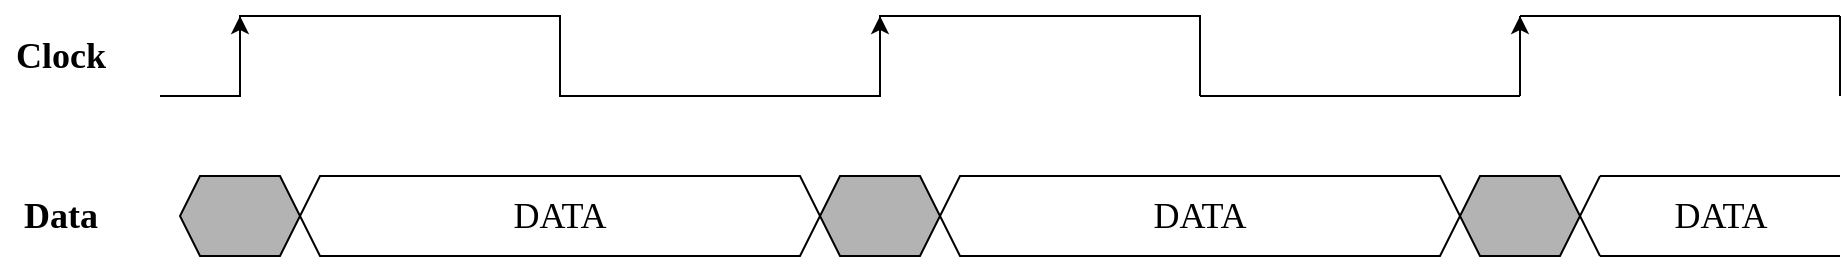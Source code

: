 <mxfile version="14.9.8" type="github">
  <diagram id="1rc1tk0ybDAFMCqroXJa" name="Page-1">
    <mxGraphModel dx="1117" dy="683" grid="1" gridSize="10" guides="1" tooltips="1" connect="1" arrows="1" fold="1" page="1" pageScale="1" pageWidth="827" pageHeight="1169" background="#ffffff" math="0" shadow="0">
      <root>
        <mxCell id="0" />
        <mxCell id="1" parent="0" />
        <mxCell id="zokwrhcNia9JvIFrKmG5-4" value="" style="shape=partialRectangle;whiteSpace=wrap;html=1;bottom=0;right=0;fillColor=none;" vertex="1" parent="1">
          <mxGeometry x="160" y="160" width="160" height="40" as="geometry" />
        </mxCell>
        <mxCell id="zokwrhcNia9JvIFrKmG5-5" value="" style="shape=partialRectangle;whiteSpace=wrap;html=1;bottom=1;right=1;left=1;top=0;fillColor=none;routingCenterX=-0.5;" vertex="1" parent="1">
          <mxGeometry x="320" y="160" width="160" height="40" as="geometry" />
        </mxCell>
        <mxCell id="zokwrhcNia9JvIFrKmG5-12" value="" style="endArrow=none;html=1;" edge="1" parent="1">
          <mxGeometry width="50" height="50" relative="1" as="geometry">
            <mxPoint x="120" y="200" as="sourcePoint" />
            <mxPoint x="160" y="200" as="targetPoint" />
          </mxGeometry>
        </mxCell>
        <mxCell id="zokwrhcNia9JvIFrKmG5-44" value="" style="shape=partialRectangle;whiteSpace=wrap;html=1;bottom=0;right=0;fillColor=none;" vertex="1" parent="1">
          <mxGeometry x="480" y="160" width="160" height="40" as="geometry" />
        </mxCell>
        <mxCell id="zokwrhcNia9JvIFrKmG5-89" value="" style="endArrow=none;html=1;exitX=1;exitY=1;exitDx=0;exitDy=0;" edge="1" parent="1" source="zokwrhcNia9JvIFrKmG5-44">
          <mxGeometry width="50" height="50" relative="1" as="geometry">
            <mxPoint x="590" y="210" as="sourcePoint" />
            <mxPoint x="640" y="160" as="targetPoint" />
          </mxGeometry>
        </mxCell>
        <mxCell id="zokwrhcNia9JvIFrKmG5-90" value="" style="endArrow=none;html=1;" edge="1" parent="1">
          <mxGeometry width="50" height="50" relative="1" as="geometry">
            <mxPoint x="640" y="200" as="sourcePoint" />
            <mxPoint x="800" y="200" as="targetPoint" />
          </mxGeometry>
        </mxCell>
        <mxCell id="zokwrhcNia9JvIFrKmG5-91" value="" style="endArrow=none;html=1;" edge="1" parent="1">
          <mxGeometry width="50" height="50" relative="1" as="geometry">
            <mxPoint x="800" y="200" as="sourcePoint" />
            <mxPoint x="800" y="160" as="targetPoint" />
          </mxGeometry>
        </mxCell>
        <mxCell id="zokwrhcNia9JvIFrKmG5-92" value="" style="endArrow=none;html=1;" edge="1" parent="1">
          <mxGeometry width="50" height="50" relative="1" as="geometry">
            <mxPoint x="800" y="160" as="sourcePoint" />
            <mxPoint x="960" y="160" as="targetPoint" />
          </mxGeometry>
        </mxCell>
        <mxCell id="zokwrhcNia9JvIFrKmG5-93" value="" style="endArrow=none;html=1;" edge="1" parent="1">
          <mxGeometry width="50" height="50" relative="1" as="geometry">
            <mxPoint x="960" y="200" as="sourcePoint" />
            <mxPoint x="960" y="160" as="targetPoint" />
          </mxGeometry>
        </mxCell>
        <mxCell id="zokwrhcNia9JvIFrKmG5-101" value="" style="shape=hexagon;perimeter=hexagonPerimeter2;whiteSpace=wrap;html=1;fixedSize=1;size=10;gradientDirection=radial;fillColor=#B3B3B3;" vertex="1" parent="1">
          <mxGeometry x="130" y="240" width="60" height="40" as="geometry" />
        </mxCell>
        <mxCell id="zokwrhcNia9JvIFrKmG5-102" value="&lt;pre style=&quot;font-size: 18px&quot;&gt;&lt;font face=&quot;Times New Roman&quot;&gt;DATA&lt;/font&gt;&lt;/pre&gt;" style="shape=hexagon;perimeter=hexagonPerimeter2;whiteSpace=wrap;html=1;fixedSize=1;size=10;" vertex="1" parent="1">
          <mxGeometry x="190" y="240" width="260" height="40" as="geometry" />
        </mxCell>
        <mxCell id="zokwrhcNia9JvIFrKmG5-103" value="" style="shape=hexagon;perimeter=hexagonPerimeter2;whiteSpace=wrap;html=1;fixedSize=1;size=10;fillColor=#B3B3B3;" vertex="1" parent="1">
          <mxGeometry x="450" y="240" width="60" height="40" as="geometry" />
        </mxCell>
        <mxCell id="zokwrhcNia9JvIFrKmG5-104" value="&lt;pre style=&quot;font-size: 18px&quot;&gt;&lt;font face=&quot;Times New Roman&quot;&gt;DATA&lt;/font&gt;&lt;/pre&gt;" style="shape=hexagon;perimeter=hexagonPerimeter2;whiteSpace=wrap;html=1;fixedSize=1;size=10;" vertex="1" parent="1">
          <mxGeometry x="510" y="240" width="260" height="40" as="geometry" />
        </mxCell>
        <mxCell id="zokwrhcNia9JvIFrKmG5-105" value="" style="shape=hexagon;perimeter=hexagonPerimeter2;whiteSpace=wrap;html=1;fixedSize=1;size=10;fillColor=#B3B3B3;" vertex="1" parent="1">
          <mxGeometry x="770" y="240" width="60" height="40" as="geometry" />
        </mxCell>
        <mxCell id="zokwrhcNia9JvIFrKmG5-107" value="" style="endArrow=none;html=1;shadow=0;" edge="1" parent="1">
          <mxGeometry width="50" height="50" relative="1" as="geometry">
            <mxPoint x="830" y="260" as="sourcePoint" />
            <mxPoint x="840" y="240" as="targetPoint" />
          </mxGeometry>
        </mxCell>
        <mxCell id="zokwrhcNia9JvIFrKmG5-108" value="" style="endArrow=none;html=1;shadow=0;strokeColor=#000000;" edge="1" parent="1">
          <mxGeometry width="50" height="50" relative="1" as="geometry">
            <mxPoint x="830" y="260" as="sourcePoint" />
            <mxPoint x="840" y="280" as="targetPoint" />
          </mxGeometry>
        </mxCell>
        <mxCell id="zokwrhcNia9JvIFrKmG5-109" value="" style="endArrow=none;html=1;shadow=0;" edge="1" parent="1">
          <mxGeometry width="50" height="50" relative="1" as="geometry">
            <mxPoint x="840" y="240" as="sourcePoint" />
            <mxPoint x="960" y="240" as="targetPoint" />
          </mxGeometry>
        </mxCell>
        <mxCell id="zokwrhcNia9JvIFrKmG5-110" value="" style="endArrow=none;html=1;shadow=0;" edge="1" parent="1">
          <mxGeometry width="50" height="50" relative="1" as="geometry">
            <mxPoint x="840" y="280" as="sourcePoint" />
            <mxPoint x="960" y="280" as="targetPoint" />
          </mxGeometry>
        </mxCell>
        <mxCell id="zokwrhcNia9JvIFrKmG5-111" value="&lt;pre style=&quot;font-size: 18px&quot;&gt;&lt;font face=&quot;Times New Roman&quot;&gt;DATA&lt;/font&gt;&lt;/pre&gt;" style="text;html=1;align=center;verticalAlign=middle;resizable=0;points=[];autosize=1;strokeColor=none;" vertex="1" parent="1">
          <mxGeometry x="870" y="230" width="60" height="60" as="geometry" />
        </mxCell>
        <mxCell id="zokwrhcNia9JvIFrKmG5-112" value="" style="endArrow=classic;html=1;shadow=0;strokeColor=#000000;entryX=0;entryY=0;entryDx=0;entryDy=0;" edge="1" parent="1" target="zokwrhcNia9JvIFrKmG5-4">
          <mxGeometry width="50" height="50" relative="1" as="geometry">
            <mxPoint x="160" y="200" as="sourcePoint" />
            <mxPoint y="190" as="targetPoint" />
          </mxGeometry>
        </mxCell>
        <mxCell id="zokwrhcNia9JvIFrKmG5-113" value="" style="endArrow=classic;html=1;shadow=0;strokeColor=#000000;" edge="1" parent="1">
          <mxGeometry width="50" height="50" relative="1" as="geometry">
            <mxPoint x="480" y="200" as="sourcePoint" />
            <mxPoint x="480" y="160" as="targetPoint" />
          </mxGeometry>
        </mxCell>
        <mxCell id="zokwrhcNia9JvIFrKmG5-114" value="" style="endArrow=classic;html=1;shadow=0;strokeColor=#000000;" edge="1" parent="1">
          <mxGeometry width="50" height="50" relative="1" as="geometry">
            <mxPoint x="800" y="200" as="sourcePoint" />
            <mxPoint x="800" y="160" as="targetPoint" />
          </mxGeometry>
        </mxCell>
        <mxCell id="zokwrhcNia9JvIFrKmG5-116" value="&lt;pre&gt;&lt;font face=&quot;Times New Roman&quot; style=&quot;font-size: 18px&quot;&gt;&lt;b&gt;Clock&lt;/b&gt;&lt;/font&gt;&lt;/pre&gt;" style="text;html=1;align=center;verticalAlign=middle;resizable=0;points=[];autosize=1;strokeColor=none;" vertex="1" parent="1">
          <mxGeometry x="40" y="155" width="60" height="50" as="geometry" />
        </mxCell>
        <mxCell id="zokwrhcNia9JvIFrKmG5-117" value="&lt;pre&gt;&lt;font face=&quot;Times New Roman&quot; style=&quot;font-size: 18px&quot;&gt;&lt;b&gt;Data&lt;/b&gt;&lt;/font&gt;&lt;/pre&gt;" style="text;html=1;align=center;verticalAlign=middle;resizable=0;points=[];autosize=1;strokeColor=none;" vertex="1" parent="1">
          <mxGeometry x="45" y="235" width="50" height="50" as="geometry" />
        </mxCell>
      </root>
    </mxGraphModel>
  </diagram>
</mxfile>
